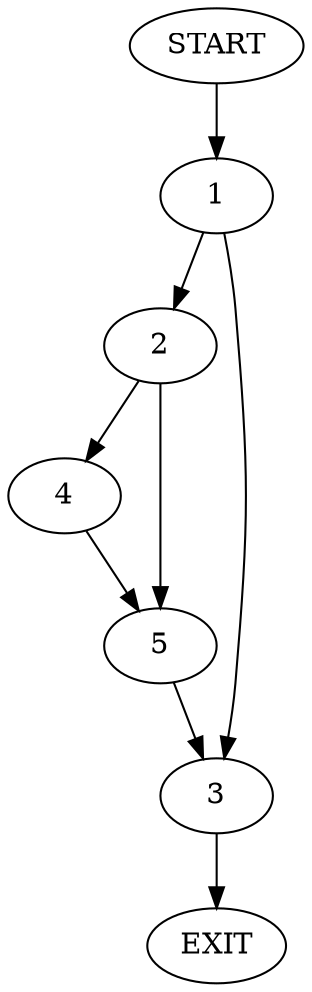 digraph {
0 [label="START"]
6 [label="EXIT"]
0 -> 1
1 -> 2
1 -> 3
3 -> 6
2 -> 4
2 -> 5
5 -> 3
4 -> 5
}
